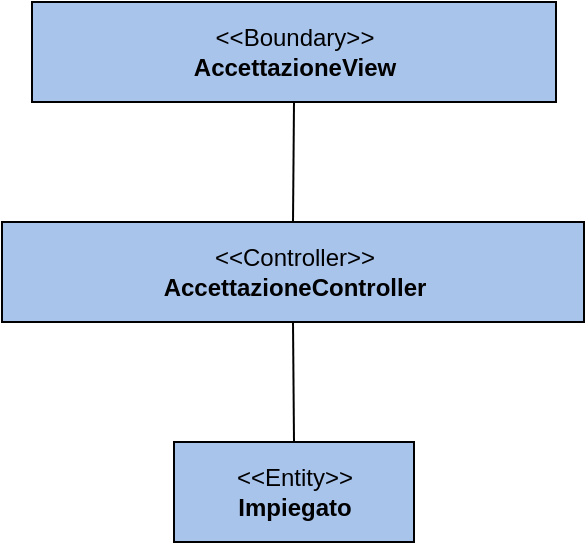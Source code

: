 <mxfile version="13.9.7" type="device"><diagram id="C5RBs43oDa-KdzZeNtuy" name="Page-1"><mxGraphModel dx="460" dy="790" grid="1" gridSize="10" guides="1" tooltips="1" connect="1" arrows="1" fold="1" page="1" pageScale="1" pageWidth="827" pageHeight="1169" math="0" shadow="0"><root><mxCell id="WIyWlLk6GJQsqaUBKTNV-0"/><mxCell id="WIyWlLk6GJQsqaUBKTNV-1" parent="WIyWlLk6GJQsqaUBKTNV-0"/><mxCell id="bddTl7PhnCjg6YFo3-Fc-0" value="&amp;lt;&amp;lt;Entity&amp;gt;&amp;gt;&lt;br&gt;&lt;div&gt;&lt;b&gt;Impiegato&lt;/b&gt;&lt;br&gt;&lt;/div&gt;" style="html=1;fillColor=#A9C4EB;" vertex="1" parent="WIyWlLk6GJQsqaUBKTNV-1"><mxGeometry x="354" y="310" width="120" height="50" as="geometry"/></mxCell><mxCell id="bddTl7PhnCjg6YFo3-Fc-1" value="&amp;lt;&amp;lt;Controller&amp;gt;&amp;gt;&lt;br&gt;&lt;div&gt;&lt;b&gt;AccettazioneController&lt;/b&gt;&lt;br&gt;&lt;/div&gt;" style="html=1;fillColor=#A9C4EB;" vertex="1" parent="WIyWlLk6GJQsqaUBKTNV-1"><mxGeometry x="268" y="200" width="291" height="50" as="geometry"/></mxCell><mxCell id="bddTl7PhnCjg6YFo3-Fc-2" value="&amp;lt;&amp;lt;Boundary&amp;gt;&amp;gt;&lt;br&gt;&lt;div&gt;&lt;b&gt;AccettazioneView&lt;/b&gt;&lt;br&gt;&lt;/div&gt;" style="html=1;fillColor=#A9C4EB;" vertex="1" parent="WIyWlLk6GJQsqaUBKTNV-1"><mxGeometry x="283" y="90" width="262" height="50" as="geometry"/></mxCell><mxCell id="bddTl7PhnCjg6YFo3-Fc-5" value="" style="endArrow=none;html=1;entryX=0.5;entryY=1;entryDx=0;entryDy=0;exitX=0.5;exitY=0;exitDx=0;exitDy=0;" edge="1" parent="WIyWlLk6GJQsqaUBKTNV-1" source="bddTl7PhnCjg6YFo3-Fc-0" target="bddTl7PhnCjg6YFo3-Fc-1"><mxGeometry width="50" height="50" relative="1" as="geometry"><mxPoint x="390" y="430" as="sourcePoint"/><mxPoint x="440" y="380" as="targetPoint"/></mxGeometry></mxCell><mxCell id="bddTl7PhnCjg6YFo3-Fc-6" value="" style="endArrow=none;html=1;entryX=0.5;entryY=1;entryDx=0;entryDy=0;exitX=0.5;exitY=0;exitDx=0;exitDy=0;" edge="1" parent="WIyWlLk6GJQsqaUBKTNV-1" source="bddTl7PhnCjg6YFo3-Fc-1" target="bddTl7PhnCjg6YFo3-Fc-2"><mxGeometry width="50" height="50" relative="1" as="geometry"><mxPoint x="440" y="160" as="sourcePoint"/><mxPoint x="440" y="100" as="targetPoint"/></mxGeometry></mxCell></root></mxGraphModel></diagram></mxfile>